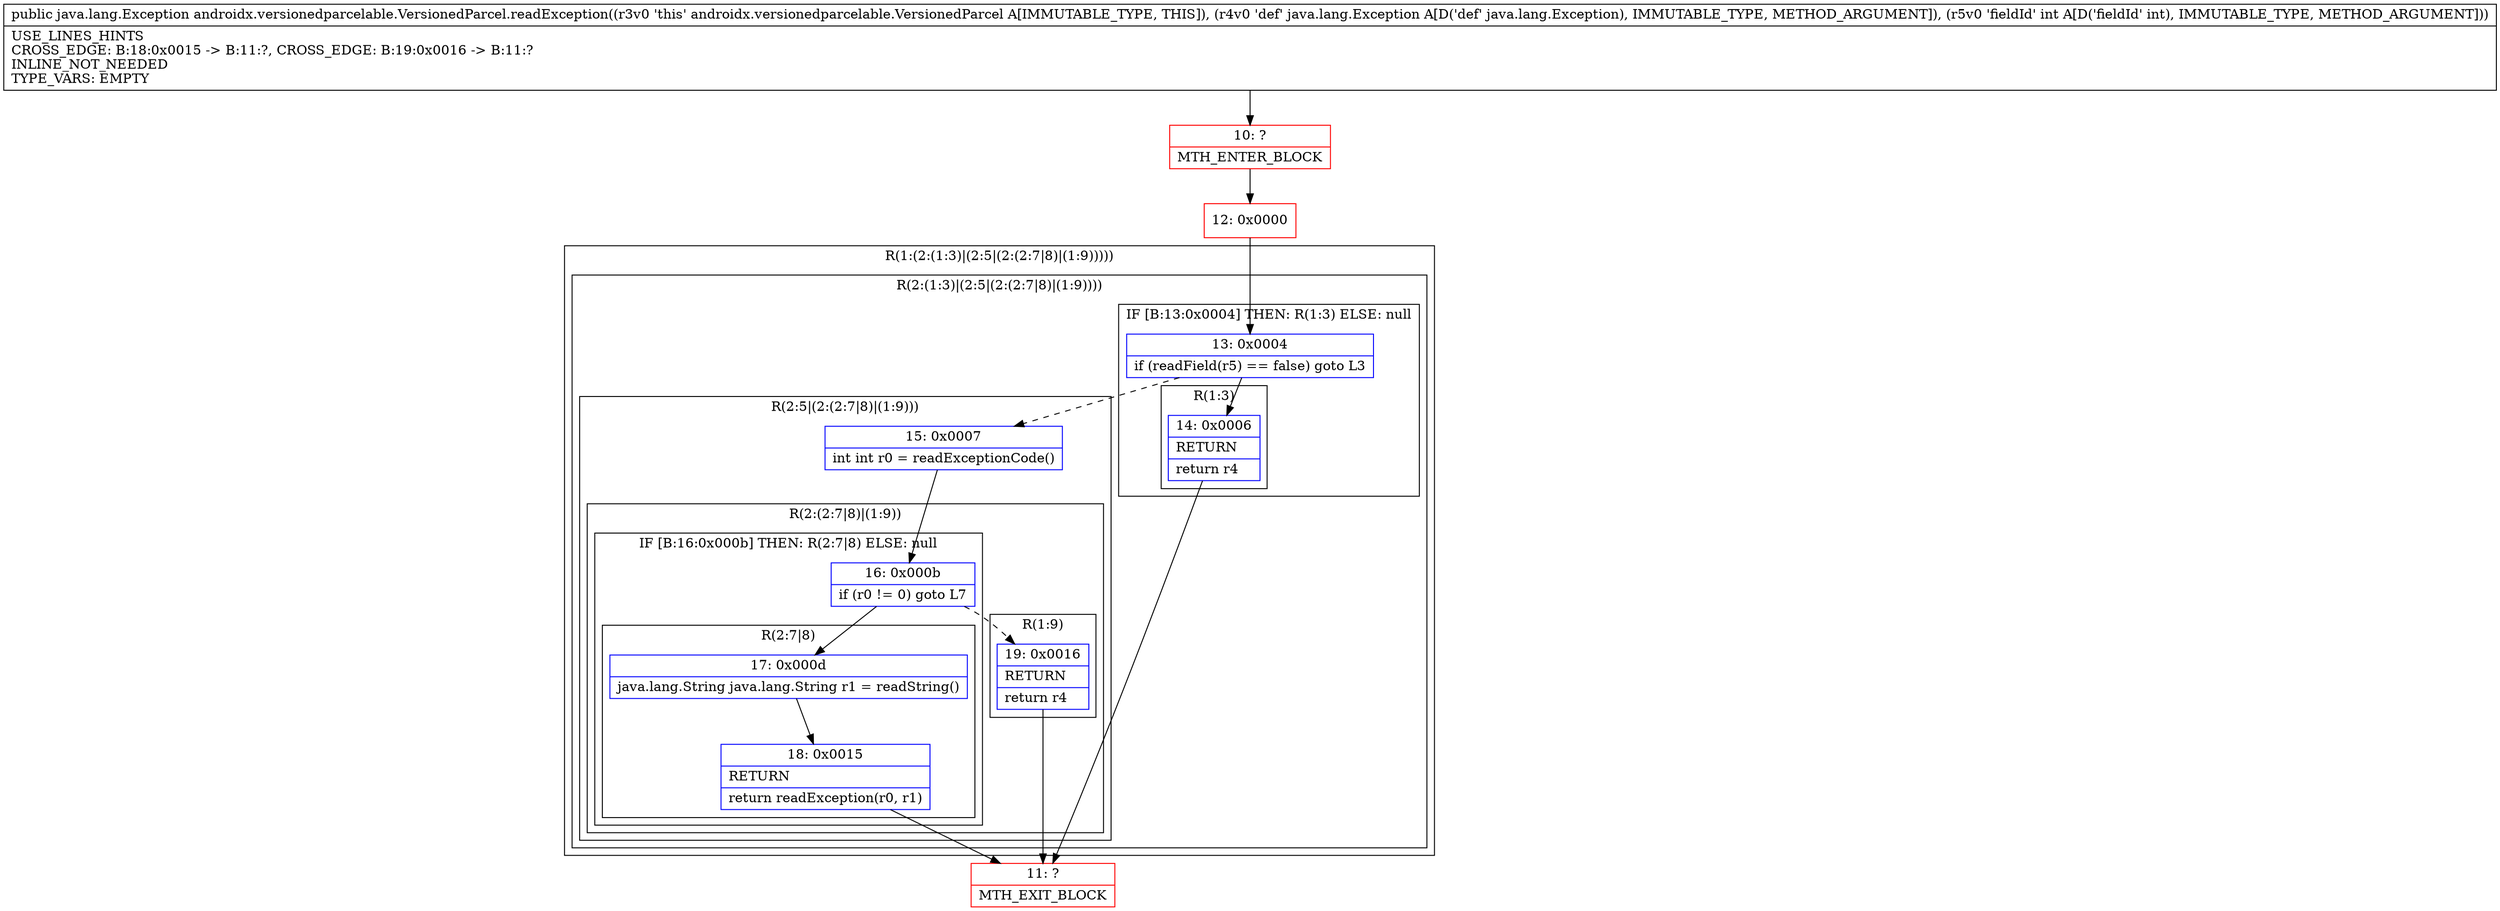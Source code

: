 digraph "CFG forandroidx.versionedparcelable.VersionedParcel.readException(Ljava\/lang\/Exception;I)Ljava\/lang\/Exception;" {
subgraph cluster_Region_1167000688 {
label = "R(1:(2:(1:3)|(2:5|(2:(2:7|8)|(1:9)))))";
node [shape=record,color=blue];
subgraph cluster_Region_1326862060 {
label = "R(2:(1:3)|(2:5|(2:(2:7|8)|(1:9))))";
node [shape=record,color=blue];
subgraph cluster_IfRegion_1207146183 {
label = "IF [B:13:0x0004] THEN: R(1:3) ELSE: null";
node [shape=record,color=blue];
Node_13 [shape=record,label="{13\:\ 0x0004|if (readField(r5) == false) goto L3\l}"];
subgraph cluster_Region_529823232 {
label = "R(1:3)";
node [shape=record,color=blue];
Node_14 [shape=record,label="{14\:\ 0x0006|RETURN\l|return r4\l}"];
}
}
subgraph cluster_Region_1336069868 {
label = "R(2:5|(2:(2:7|8)|(1:9)))";
node [shape=record,color=blue];
Node_15 [shape=record,label="{15\:\ 0x0007|int int r0 = readExceptionCode()\l}"];
subgraph cluster_Region_570776838 {
label = "R(2:(2:7|8)|(1:9))";
node [shape=record,color=blue];
subgraph cluster_IfRegion_462303260 {
label = "IF [B:16:0x000b] THEN: R(2:7|8) ELSE: null";
node [shape=record,color=blue];
Node_16 [shape=record,label="{16\:\ 0x000b|if (r0 != 0) goto L7\l}"];
subgraph cluster_Region_1942167639 {
label = "R(2:7|8)";
node [shape=record,color=blue];
Node_17 [shape=record,label="{17\:\ 0x000d|java.lang.String java.lang.String r1 = readString()\l}"];
Node_18 [shape=record,label="{18\:\ 0x0015|RETURN\l|return readException(r0, r1)\l}"];
}
}
subgraph cluster_Region_1603868292 {
label = "R(1:9)";
node [shape=record,color=blue];
Node_19 [shape=record,label="{19\:\ 0x0016|RETURN\l|return r4\l}"];
}
}
}
}
}
Node_10 [shape=record,color=red,label="{10\:\ ?|MTH_ENTER_BLOCK\l}"];
Node_12 [shape=record,color=red,label="{12\:\ 0x0000}"];
Node_11 [shape=record,color=red,label="{11\:\ ?|MTH_EXIT_BLOCK\l}"];
MethodNode[shape=record,label="{public java.lang.Exception androidx.versionedparcelable.VersionedParcel.readException((r3v0 'this' androidx.versionedparcelable.VersionedParcel A[IMMUTABLE_TYPE, THIS]), (r4v0 'def' java.lang.Exception A[D('def' java.lang.Exception), IMMUTABLE_TYPE, METHOD_ARGUMENT]), (r5v0 'fieldId' int A[D('fieldId' int), IMMUTABLE_TYPE, METHOD_ARGUMENT]))  | USE_LINES_HINTS\lCROSS_EDGE: B:18:0x0015 \-\> B:11:?, CROSS_EDGE: B:19:0x0016 \-\> B:11:?\lINLINE_NOT_NEEDED\lTYPE_VARS: EMPTY\l}"];
MethodNode -> Node_10;Node_13 -> Node_14;
Node_13 -> Node_15[style=dashed];
Node_14 -> Node_11;
Node_15 -> Node_16;
Node_16 -> Node_17;
Node_16 -> Node_19[style=dashed];
Node_17 -> Node_18;
Node_18 -> Node_11;
Node_19 -> Node_11;
Node_10 -> Node_12;
Node_12 -> Node_13;
}

